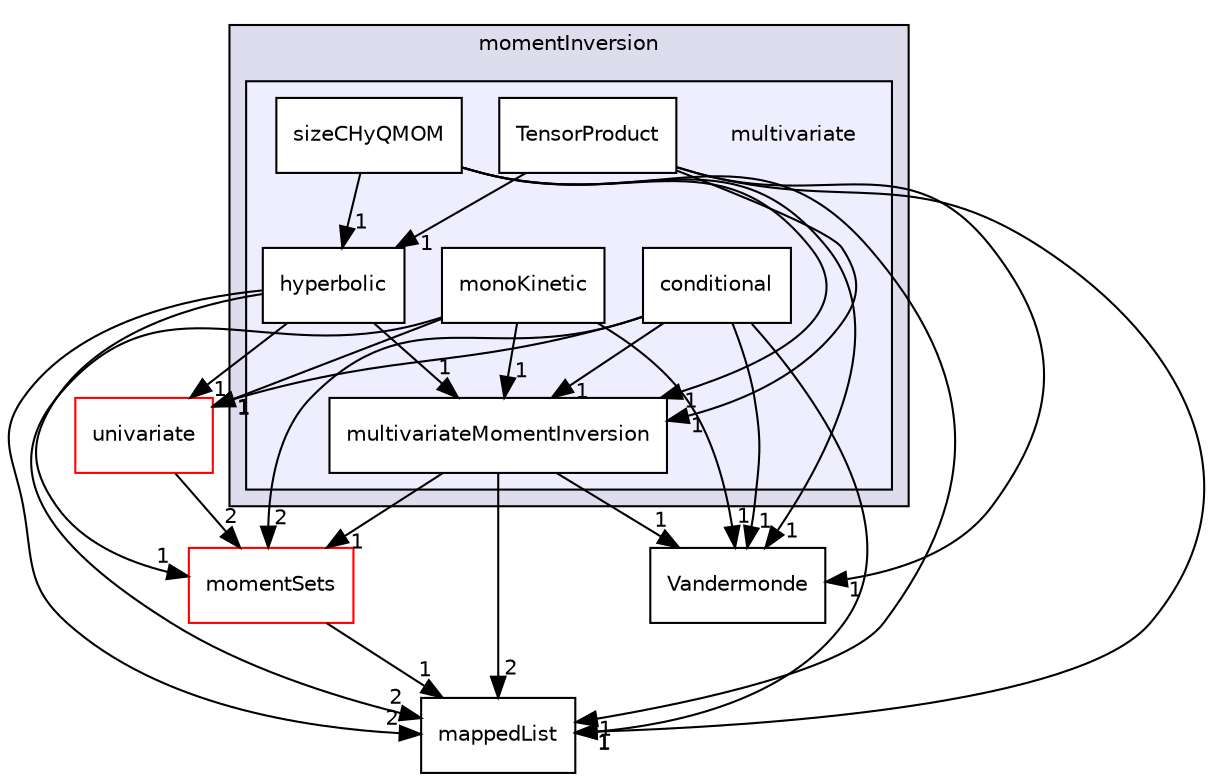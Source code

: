 digraph "multivariate" {
  bgcolor=transparent;
  compound=true
  node [ fontsize="10", fontname="Helvetica"];
  edge [ labelfontsize="10", labelfontname="Helvetica"];
  subgraph clusterdir_0b9bb76b72c90181149adc55e92e6ea3 {
    graph [ bgcolor="#ddddee", pencolor="black", label="momentInversion" fontname="Helvetica", fontsize="10", URL="dir_0b9bb76b72c90181149adc55e92e6ea3.html"]
  subgraph clusterdir_a727253ad871f360830950009662c355 {
    graph [ bgcolor="#eeeeff", pencolor="black", label="" URL="dir_a727253ad871f360830950009662c355.html"];
    dir_a727253ad871f360830950009662c355 [shape=plaintext label="multivariate"];
    dir_6dbc55ca455559e84eebcb8a457f4a11 [shape=box label="conditional" color="black" fillcolor="white" style="filled" URL="dir_6dbc55ca455559e84eebcb8a457f4a11.html"];
    dir_caf286c4878a255bd17ec734a9e9f7d8 [shape=box label="hyperbolic" color="black" fillcolor="white" style="filled" URL="dir_caf286c4878a255bd17ec734a9e9f7d8.html"];
    dir_603a31383a6b87126bc7dbffefa9b9f1 [shape=box label="monoKinetic" color="black" fillcolor="white" style="filled" URL="dir_603a31383a6b87126bc7dbffefa9b9f1.html"];
    dir_2410bdd35d6682ee1bbbb57a8d6422ac [shape=box label="multivariateMomentInversion" color="black" fillcolor="white" style="filled" URL="dir_2410bdd35d6682ee1bbbb57a8d6422ac.html"];
    dir_909c54f57bb0f4582a5ea7502d2426e3 [shape=box label="sizeCHyQMOM" color="black" fillcolor="white" style="filled" URL="dir_909c54f57bb0f4582a5ea7502d2426e3.html"];
    dir_cb3429f4049fb2812d9ffe74fb5bcf76 [shape=box label="TensorProduct" color="black" fillcolor="white" style="filled" URL="dir_cb3429f4049fb2812d9ffe74fb5bcf76.html"];
  }
  }
  dir_31c4affba36cde1c26e847807faab78f [shape=box label="Vandermonde" URL="dir_31c4affba36cde1c26e847807faab78f.html"];
  dir_28a10e058b67f0d7e124cb3c5246e6cb [shape=box label="momentSets" color="red" URL="dir_28a10e058b67f0d7e124cb3c5246e6cb.html"];
  dir_987bd2a8a4b3ec7be1bd9f4b3cda3f9a [shape=box label="mappedList" URL="dir_987bd2a8a4b3ec7be1bd9f4b3cda3f9a.html"];
  dir_224f5f7c837ec5f1a50cf8e5b44c5959 [shape=box label="univariate" color="red" URL="dir_224f5f7c837ec5f1a50cf8e5b44c5959.html"];
  dir_28a10e058b67f0d7e124cb3c5246e6cb->dir_987bd2a8a4b3ec7be1bd9f4b3cda3f9a [headlabel="1", labeldistance=1.5 headhref="dir_000239_000226.html"];
  dir_cb3429f4049fb2812d9ffe74fb5bcf76->dir_31c4affba36cde1c26e847807faab78f [headlabel="1", labeldistance=1.5 headhref="dir_000352_000376.html"];
  dir_cb3429f4049fb2812d9ffe74fb5bcf76->dir_2410bdd35d6682ee1bbbb57a8d6422ac [headlabel="1", labeldistance=1.5 headhref="dir_000352_000246.html"];
  dir_cb3429f4049fb2812d9ffe74fb5bcf76->dir_987bd2a8a4b3ec7be1bd9f4b3cda3f9a [headlabel="1", labeldistance=1.5 headhref="dir_000352_000226.html"];
  dir_cb3429f4049fb2812d9ffe74fb5bcf76->dir_caf286c4878a255bd17ec734a9e9f7d8 [headlabel="1", labeldistance=1.5 headhref="dir_000352_000188.html"];
  dir_2410bdd35d6682ee1bbbb57a8d6422ac->dir_31c4affba36cde1c26e847807faab78f [headlabel="1", labeldistance=1.5 headhref="dir_000246_000376.html"];
  dir_2410bdd35d6682ee1bbbb57a8d6422ac->dir_28a10e058b67f0d7e124cb3c5246e6cb [headlabel="1", labeldistance=1.5 headhref="dir_000246_000239.html"];
  dir_2410bdd35d6682ee1bbbb57a8d6422ac->dir_987bd2a8a4b3ec7be1bd9f4b3cda3f9a [headlabel="2", labeldistance=1.5 headhref="dir_000246_000226.html"];
  dir_6dbc55ca455559e84eebcb8a457f4a11->dir_31c4affba36cde1c26e847807faab78f [headlabel="1", labeldistance=1.5 headhref="dir_000083_000376.html"];
  dir_6dbc55ca455559e84eebcb8a457f4a11->dir_28a10e058b67f0d7e124cb3c5246e6cb [headlabel="2", labeldistance=1.5 headhref="dir_000083_000239.html"];
  dir_6dbc55ca455559e84eebcb8a457f4a11->dir_987bd2a8a4b3ec7be1bd9f4b3cda3f9a [headlabel="1", labeldistance=1.5 headhref="dir_000083_000226.html"];
  dir_6dbc55ca455559e84eebcb8a457f4a11->dir_2410bdd35d6682ee1bbbb57a8d6422ac [headlabel="1", labeldistance=1.5 headhref="dir_000083_000246.html"];
  dir_6dbc55ca455559e84eebcb8a457f4a11->dir_224f5f7c837ec5f1a50cf8e5b44c5959 [headlabel="1", labeldistance=1.5 headhref="dir_000083_000049.html"];
  dir_909c54f57bb0f4582a5ea7502d2426e3->dir_31c4affba36cde1c26e847807faab78f [headlabel="1", labeldistance=1.5 headhref="dir_000340_000376.html"];
  dir_909c54f57bb0f4582a5ea7502d2426e3->dir_2410bdd35d6682ee1bbbb57a8d6422ac [headlabel="1", labeldistance=1.5 headhref="dir_000340_000246.html"];
  dir_909c54f57bb0f4582a5ea7502d2426e3->dir_987bd2a8a4b3ec7be1bd9f4b3cda3f9a [headlabel="1", labeldistance=1.5 headhref="dir_000340_000226.html"];
  dir_909c54f57bb0f4582a5ea7502d2426e3->dir_caf286c4878a255bd17ec734a9e9f7d8 [headlabel="1", labeldistance=1.5 headhref="dir_000340_000188.html"];
  dir_603a31383a6b87126bc7dbffefa9b9f1->dir_31c4affba36cde1c26e847807faab78f [headlabel="1", labeldistance=1.5 headhref="dir_000241_000376.html"];
  dir_603a31383a6b87126bc7dbffefa9b9f1->dir_2410bdd35d6682ee1bbbb57a8d6422ac [headlabel="1", labeldistance=1.5 headhref="dir_000241_000246.html"];
  dir_603a31383a6b87126bc7dbffefa9b9f1->dir_987bd2a8a4b3ec7be1bd9f4b3cda3f9a [headlabel="2", labeldistance=1.5 headhref="dir_000241_000226.html"];
  dir_603a31383a6b87126bc7dbffefa9b9f1->dir_224f5f7c837ec5f1a50cf8e5b44c5959 [headlabel="1", labeldistance=1.5 headhref="dir_000241_000049.html"];
  dir_caf286c4878a255bd17ec734a9e9f7d8->dir_28a10e058b67f0d7e124cb3c5246e6cb [headlabel="1", labeldistance=1.5 headhref="dir_000188_000239.html"];
  dir_caf286c4878a255bd17ec734a9e9f7d8->dir_2410bdd35d6682ee1bbbb57a8d6422ac [headlabel="1", labeldistance=1.5 headhref="dir_000188_000246.html"];
  dir_caf286c4878a255bd17ec734a9e9f7d8->dir_987bd2a8a4b3ec7be1bd9f4b3cda3f9a [headlabel="2", labeldistance=1.5 headhref="dir_000188_000226.html"];
  dir_caf286c4878a255bd17ec734a9e9f7d8->dir_224f5f7c837ec5f1a50cf8e5b44c5959 [headlabel="1", labeldistance=1.5 headhref="dir_000188_000049.html"];
  dir_224f5f7c837ec5f1a50cf8e5b44c5959->dir_28a10e058b67f0d7e124cb3c5246e6cb [headlabel="2", labeldistance=1.5 headhref="dir_000049_000239.html"];
}
